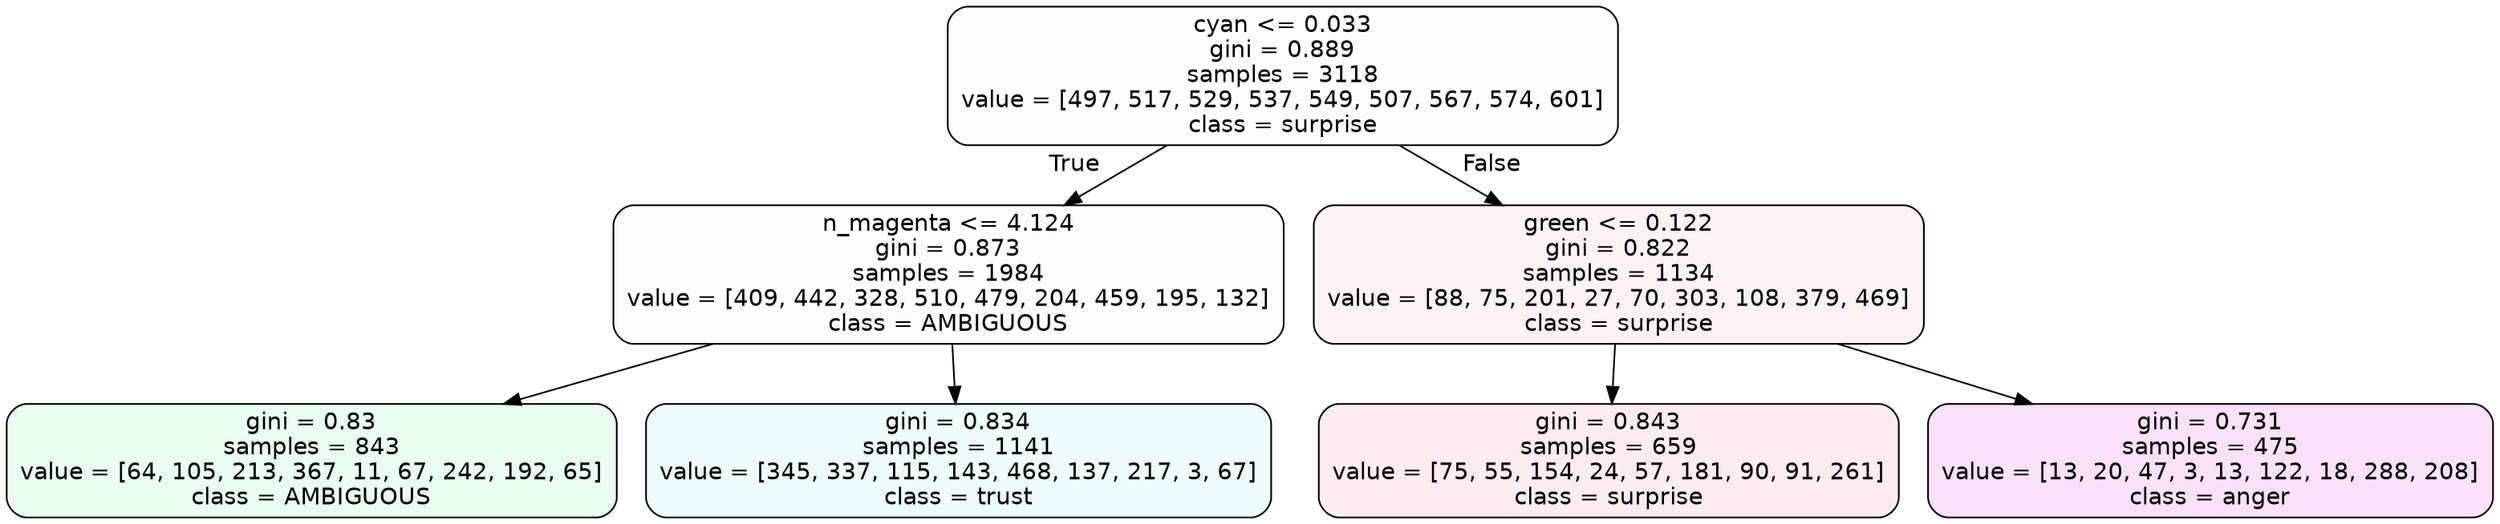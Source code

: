 digraph Tree {
node [shape=box, style="filled, rounded", color="black", fontname=helvetica] ;
edge [fontname=helvetica] ;
0 [label="cyan <= 0.033\ngini = 0.889\nsamples = 3118\nvalue = [497, 517, 529, 537, 549, 507, 567, 574, 601]\nclass = surprise", fillcolor="#e5396402"] ;
1 [label="n_magenta <= 4.124\ngini = 0.873\nsamples = 1984\nvalue = [409, 442, 328, 510, 479, 204, 459, 195, 132]\nclass = AMBIGUOUS", fillcolor="#39e58103"] ;
0 -> 1 [labeldistance=2.5, labelangle=45, headlabel="True"] ;
2 [label="gini = 0.83\nsamples = 843\nvalue = [64, 105, 213, 367, 11, 67, 242, 192, 65]\nclass = AMBIGUOUS", fillcolor="#39e5811d"] ;
1 -> 2 ;
3 [label="gini = 0.834\nsamples = 1141\nvalue = [345, 337, 115, 143, 468, 137, 217, 3, 67]\nclass = trust", fillcolor="#39d7e515"] ;
1 -> 3 ;
4 [label="green <= 0.122\ngini = 0.822\nsamples = 1134\nvalue = [88, 75, 201, 27, 70, 303, 108, 379, 469]\nclass = surprise", fillcolor="#e5396411"] ;
0 -> 4 [labeldistance=2.5, labelangle=-45, headlabel="False"] ;
5 [label="gini = 0.843\nsamples = 659\nvalue = [75, 55, 154, 24, 57, 181, 90, 91, 261]\nclass = surprise", fillcolor="#e5396419"] ;
4 -> 5 ;
6 [label="gini = 0.731\nsamples = 475\nvalue = [13, 20, 47, 3, 13, 122, 18, 288, 208]\nclass = anger", fillcolor="#e539d727"] ;
4 -> 6 ;
}